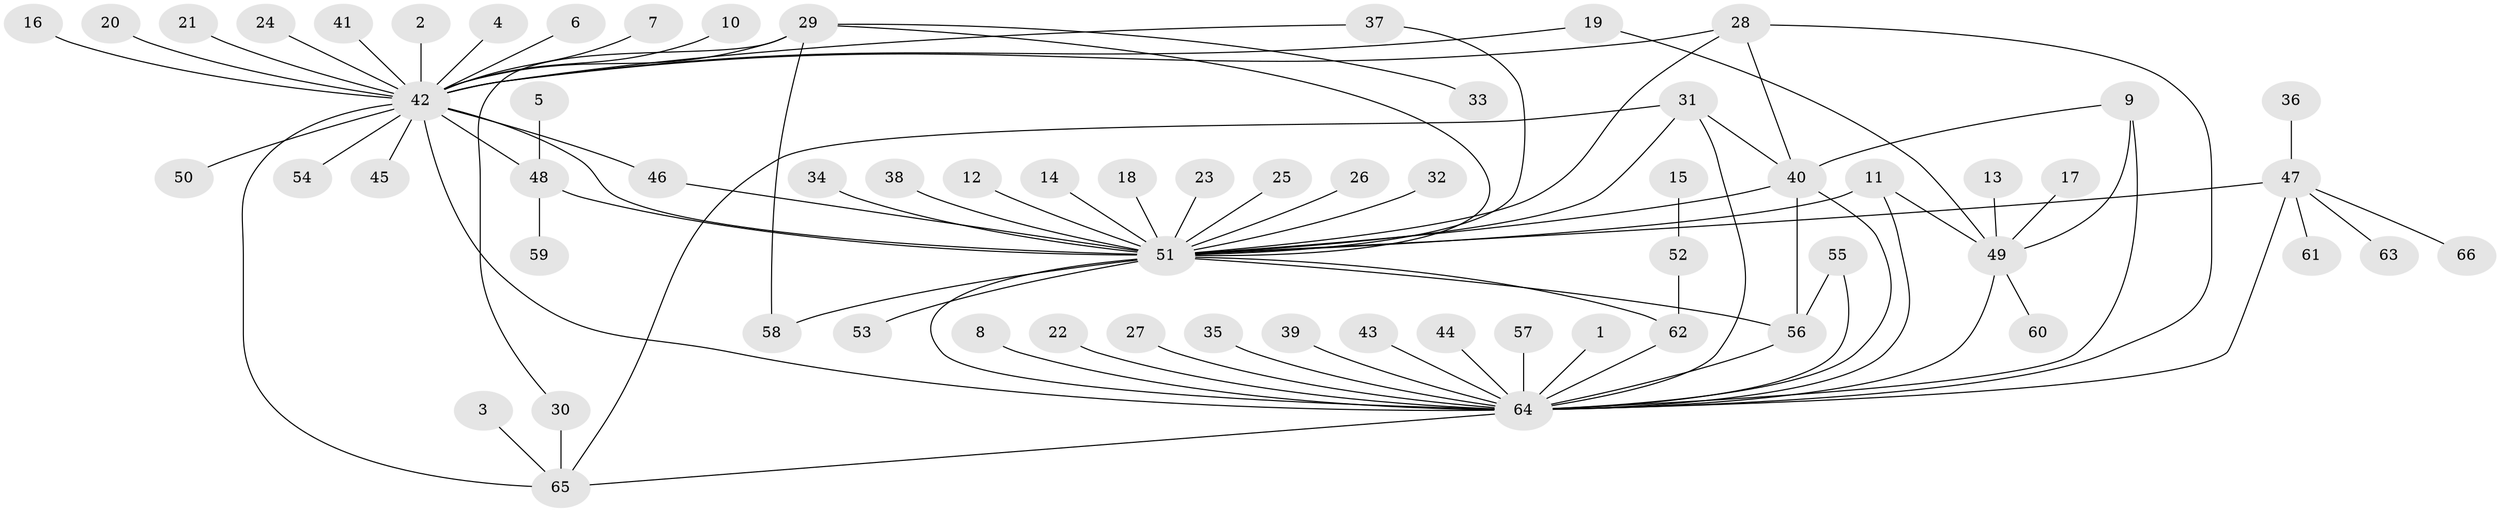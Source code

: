 // original degree distribution, {4: 0.06870229007633588, 3: 0.0916030534351145, 22: 0.007633587786259542, 27: 0.007633587786259542, 7: 0.007633587786259542, 8: 0.007633587786259542, 1: 0.5190839694656488, 14: 0.007633587786259542, 13: 0.007633587786259542, 5: 0.03816793893129771, 2: 0.20610687022900764, 6: 0.030534351145038167}
// Generated by graph-tools (version 1.1) at 2025/49/03/09/25 03:49:47]
// undirected, 66 vertices, 90 edges
graph export_dot {
graph [start="1"]
  node [color=gray90,style=filled];
  1;
  2;
  3;
  4;
  5;
  6;
  7;
  8;
  9;
  10;
  11;
  12;
  13;
  14;
  15;
  16;
  17;
  18;
  19;
  20;
  21;
  22;
  23;
  24;
  25;
  26;
  27;
  28;
  29;
  30;
  31;
  32;
  33;
  34;
  35;
  36;
  37;
  38;
  39;
  40;
  41;
  42;
  43;
  44;
  45;
  46;
  47;
  48;
  49;
  50;
  51;
  52;
  53;
  54;
  55;
  56;
  57;
  58;
  59;
  60;
  61;
  62;
  63;
  64;
  65;
  66;
  1 -- 64 [weight=1.0];
  2 -- 42 [weight=2.0];
  3 -- 65 [weight=1.0];
  4 -- 42 [weight=1.0];
  5 -- 48 [weight=1.0];
  6 -- 42 [weight=1.0];
  7 -- 42 [weight=1.0];
  8 -- 64 [weight=1.0];
  9 -- 40 [weight=1.0];
  9 -- 49 [weight=1.0];
  9 -- 64 [weight=1.0];
  10 -- 42 [weight=1.0];
  11 -- 49 [weight=1.0];
  11 -- 51 [weight=1.0];
  11 -- 64 [weight=1.0];
  12 -- 51 [weight=1.0];
  13 -- 49 [weight=1.0];
  14 -- 51 [weight=1.0];
  15 -- 52 [weight=1.0];
  16 -- 42 [weight=1.0];
  17 -- 49 [weight=1.0];
  18 -- 51 [weight=1.0];
  19 -- 42 [weight=1.0];
  19 -- 49 [weight=1.0];
  20 -- 42 [weight=1.0];
  21 -- 42 [weight=1.0];
  22 -- 64 [weight=1.0];
  23 -- 51 [weight=1.0];
  24 -- 42 [weight=1.0];
  25 -- 51 [weight=1.0];
  26 -- 51 [weight=1.0];
  27 -- 64 [weight=1.0];
  28 -- 40 [weight=1.0];
  28 -- 42 [weight=1.0];
  28 -- 51 [weight=1.0];
  28 -- 64 [weight=1.0];
  29 -- 30 [weight=1.0];
  29 -- 33 [weight=1.0];
  29 -- 42 [weight=1.0];
  29 -- 51 [weight=1.0];
  29 -- 58 [weight=1.0];
  30 -- 65 [weight=1.0];
  31 -- 40 [weight=1.0];
  31 -- 51 [weight=1.0];
  31 -- 64 [weight=1.0];
  31 -- 65 [weight=1.0];
  32 -- 51 [weight=1.0];
  34 -- 51 [weight=1.0];
  35 -- 64 [weight=1.0];
  36 -- 47 [weight=1.0];
  37 -- 42 [weight=1.0];
  37 -- 51 [weight=1.0];
  38 -- 51 [weight=1.0];
  39 -- 64 [weight=1.0];
  40 -- 51 [weight=1.0];
  40 -- 56 [weight=1.0];
  40 -- 64 [weight=1.0];
  41 -- 42 [weight=1.0];
  42 -- 45 [weight=1.0];
  42 -- 46 [weight=1.0];
  42 -- 48 [weight=1.0];
  42 -- 50 [weight=1.0];
  42 -- 51 [weight=1.0];
  42 -- 54 [weight=1.0];
  42 -- 64 [weight=1.0];
  42 -- 65 [weight=1.0];
  43 -- 64 [weight=1.0];
  44 -- 64 [weight=1.0];
  46 -- 51 [weight=1.0];
  47 -- 51 [weight=1.0];
  47 -- 61 [weight=1.0];
  47 -- 63 [weight=1.0];
  47 -- 64 [weight=2.0];
  47 -- 66 [weight=1.0];
  48 -- 51 [weight=1.0];
  48 -- 59 [weight=1.0];
  49 -- 60 [weight=1.0];
  49 -- 64 [weight=1.0];
  51 -- 53 [weight=1.0];
  51 -- 56 [weight=1.0];
  51 -- 58 [weight=1.0];
  51 -- 62 [weight=1.0];
  51 -- 64 [weight=3.0];
  52 -- 62 [weight=1.0];
  55 -- 56 [weight=1.0];
  55 -- 64 [weight=1.0];
  56 -- 64 [weight=1.0];
  57 -- 64 [weight=1.0];
  62 -- 64 [weight=1.0];
  64 -- 65 [weight=1.0];
}
